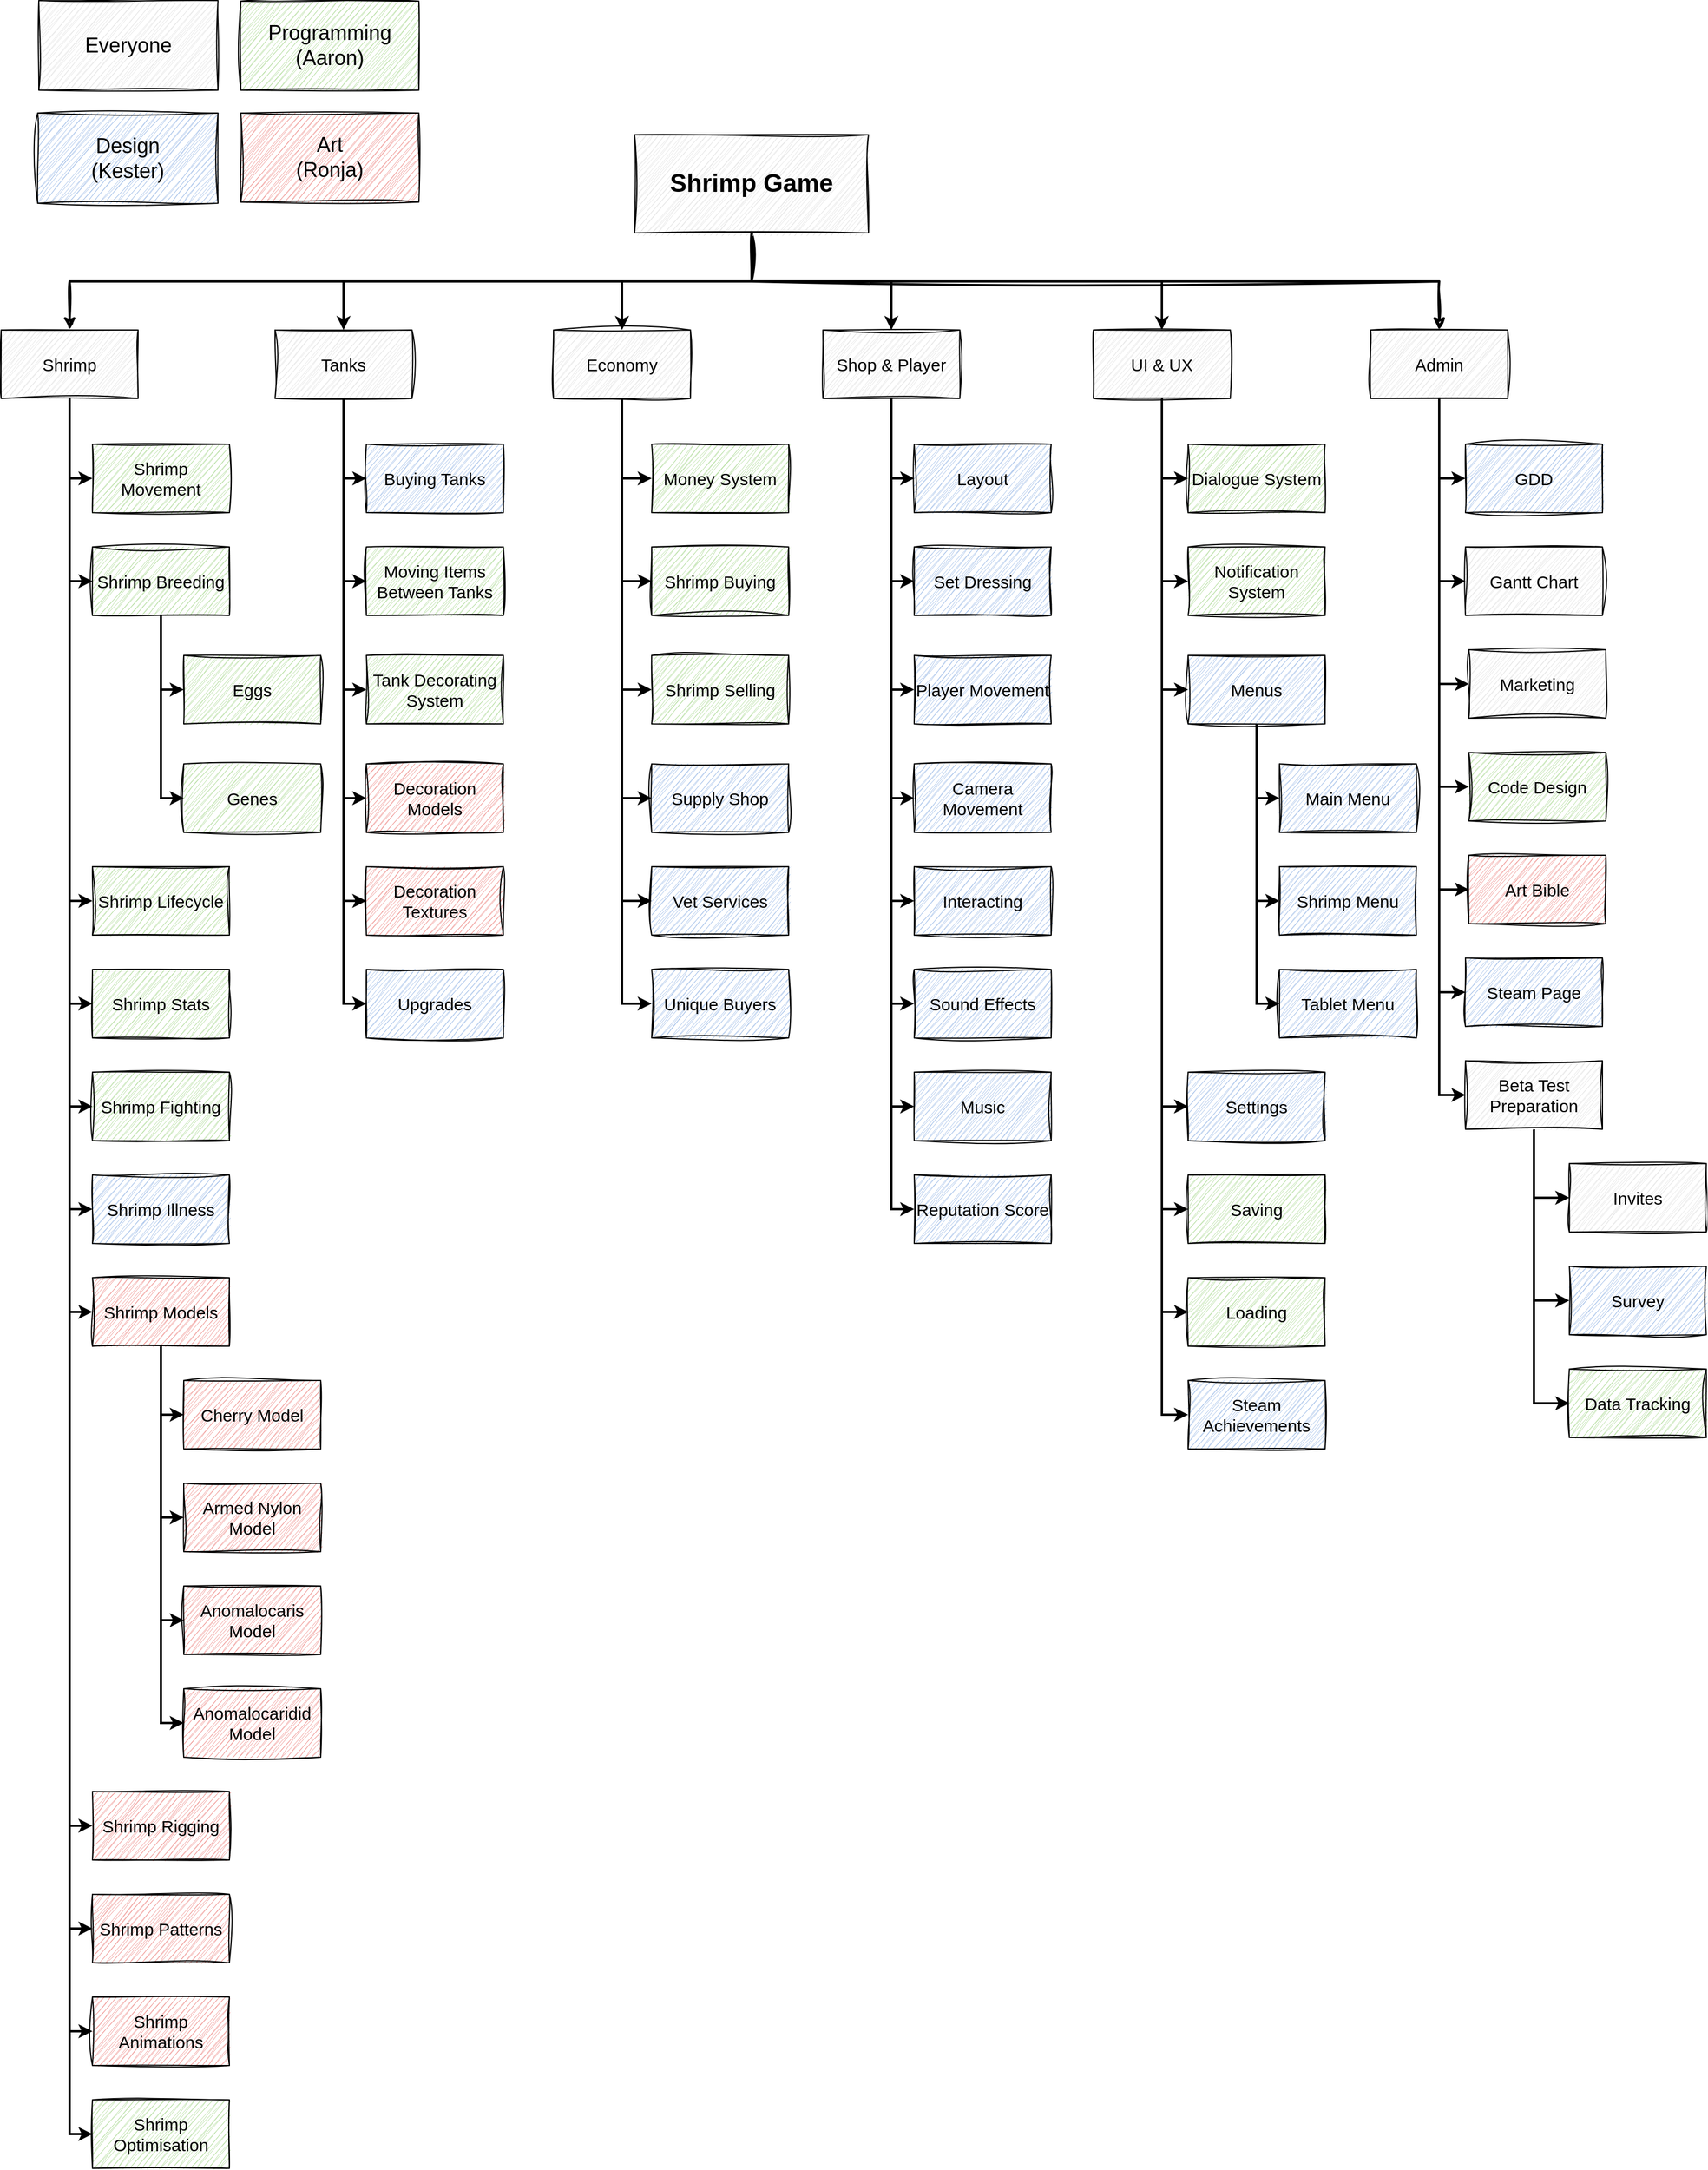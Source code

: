 <mxfile version="26.0.8">
  <diagram name="Page-1" id="6tnyRN6f4Va_y3SqDsLB">
    <mxGraphModel dx="2390" dy="1191" grid="0" gridSize="10" guides="1" tooltips="1" connect="1" arrows="1" fold="1" page="0" pageScale="1" pageWidth="827" pageHeight="1169" background="none" math="0" shadow="0">
      <root>
        <mxCell id="0" />
        <mxCell id="1" parent="0" />
        <mxCell id="PUA4zZ7eV-MUCZfb3W8y-8" style="edgeStyle=orthogonalEdgeStyle;rounded=0;orthogonalLoop=1;jettySize=auto;html=1;exitX=0.5;exitY=1;exitDx=0;exitDy=0;entryX=0.5;entryY=0;entryDx=0;entryDy=0;fontStyle=0;fontSize=15;strokeWidth=2;sketch=1;curveFitting=1;jiggle=2;" parent="1" source="PUA4zZ7eV-MUCZfb3W8y-1" target="PUA4zZ7eV-MUCZfb3W8y-2" edge="1">
          <mxGeometry relative="1" as="geometry" />
        </mxCell>
        <mxCell id="PUA4zZ7eV-MUCZfb3W8y-9" style="edgeStyle=orthogonalEdgeStyle;rounded=0;orthogonalLoop=1;jettySize=auto;html=1;exitX=0.5;exitY=1;exitDx=0;exitDy=0;entryX=0.5;entryY=0;entryDx=0;entryDy=0;fontStyle=0;fontSize=15;strokeWidth=2;" parent="1" source="PUA4zZ7eV-MUCZfb3W8y-1" target="PUA4zZ7eV-MUCZfb3W8y-4" edge="1">
          <mxGeometry relative="1" as="geometry" />
        </mxCell>
        <mxCell id="PUA4zZ7eV-MUCZfb3W8y-10" style="edgeStyle=orthogonalEdgeStyle;rounded=0;orthogonalLoop=1;jettySize=auto;html=1;exitX=0.5;exitY=1;exitDx=0;exitDy=0;fontStyle=0;fontSize=15;strokeWidth=2;" parent="1" source="PUA4zZ7eV-MUCZfb3W8y-1" target="PUA4zZ7eV-MUCZfb3W8y-5" edge="1">
          <mxGeometry relative="1" as="geometry" />
        </mxCell>
        <mxCell id="PUA4zZ7eV-MUCZfb3W8y-11" style="edgeStyle=orthogonalEdgeStyle;rounded=0;orthogonalLoop=1;jettySize=auto;html=1;exitX=0.5;exitY=1;exitDx=0;exitDy=0;entryX=0.5;entryY=0;entryDx=0;entryDy=0;fontStyle=0;fontSize=15;strokeWidth=2;" parent="1" source="PUA4zZ7eV-MUCZfb3W8y-1" target="PUA4zZ7eV-MUCZfb3W8y-6" edge="1">
          <mxGeometry relative="1" as="geometry" />
        </mxCell>
        <mxCell id="PUA4zZ7eV-MUCZfb3W8y-12" style="edgeStyle=orthogonalEdgeStyle;rounded=0;orthogonalLoop=1;jettySize=auto;html=1;exitX=0.5;exitY=1;exitDx=0;exitDy=0;entryX=0.5;entryY=0;entryDx=0;entryDy=0;fontStyle=0;fontSize=15;strokeWidth=2;" parent="1" source="PUA4zZ7eV-MUCZfb3W8y-1" target="PUA4zZ7eV-MUCZfb3W8y-7" edge="1">
          <mxGeometry relative="1" as="geometry" />
        </mxCell>
        <mxCell id="PUA4zZ7eV-MUCZfb3W8y-46" style="edgeStyle=orthogonalEdgeStyle;rounded=0;orthogonalLoop=1;jettySize=auto;html=1;exitX=0.5;exitY=1;exitDx=0;exitDy=0;entryX=0.5;entryY=0;entryDx=0;entryDy=0;fontStyle=0;fontSize=15;strokeWidth=2;sketch=1;curveFitting=1;jiggle=2;" parent="1" source="PUA4zZ7eV-MUCZfb3W8y-1" target="PUA4zZ7eV-MUCZfb3W8y-42" edge="1">
          <mxGeometry relative="1" as="geometry" />
        </mxCell>
        <mxCell id="PUA4zZ7eV-MUCZfb3W8y-1" value="Shrimp Game" style="rounded=0;whiteSpace=wrap;html=1;sketch=1;curveFitting=1;jiggle=2;fillColor=#E6E6E6;fontStyle=1;fontSize=22;" parent="1" vertex="1">
          <mxGeometry x="385" y="369" width="205" height="86" as="geometry" />
        </mxCell>
        <mxCell id="PUA4zZ7eV-MUCZfb3W8y-22" style="edgeStyle=orthogonalEdgeStyle;rounded=0;orthogonalLoop=1;jettySize=auto;html=1;exitX=0.5;exitY=1;exitDx=0;exitDy=0;entryX=0;entryY=0.5;entryDx=0;entryDy=0;fontStyle=0;fontSize=15;strokeWidth=2;" parent="1" source="PUA4zZ7eV-MUCZfb3W8y-2" target="PUA4zZ7eV-MUCZfb3W8y-21" edge="1">
          <mxGeometry relative="1" as="geometry" />
        </mxCell>
        <mxCell id="PUA4zZ7eV-MUCZfb3W8y-88" style="edgeStyle=orthogonalEdgeStyle;rounded=0;orthogonalLoop=1;jettySize=auto;html=1;exitX=0.5;exitY=1;exitDx=0;exitDy=0;entryX=0;entryY=0.5;entryDx=0;entryDy=0;fontStyle=0;fontSize=15;strokeWidth=2;" parent="1" source="PUA4zZ7eV-MUCZfb3W8y-2" target="PUA4zZ7eV-MUCZfb3W8y-24" edge="1">
          <mxGeometry relative="1" as="geometry" />
        </mxCell>
        <mxCell id="PUA4zZ7eV-MUCZfb3W8y-89" style="edgeStyle=orthogonalEdgeStyle;rounded=0;orthogonalLoop=1;jettySize=auto;html=1;exitX=0.5;exitY=1;exitDx=0;exitDy=0;entryX=0;entryY=0.5;entryDx=0;entryDy=0;fontStyle=0;fontSize=15;strokeWidth=2;" parent="1" source="PUA4zZ7eV-MUCZfb3W8y-2" target="PUA4zZ7eV-MUCZfb3W8y-25" edge="1">
          <mxGeometry relative="1" as="geometry" />
        </mxCell>
        <mxCell id="PUA4zZ7eV-MUCZfb3W8y-92" style="edgeStyle=orthogonalEdgeStyle;rounded=0;orthogonalLoop=1;jettySize=auto;html=1;exitX=0.5;exitY=1;exitDx=0;exitDy=0;entryX=0;entryY=0.5;entryDx=0;entryDy=0;fontStyle=0;fontSize=15;strokeWidth=2;" parent="1" source="PUA4zZ7eV-MUCZfb3W8y-2" target="PUA4zZ7eV-MUCZfb3W8y-26" edge="1">
          <mxGeometry relative="1" as="geometry" />
        </mxCell>
        <mxCell id="PUA4zZ7eV-MUCZfb3W8y-93" style="edgeStyle=orthogonalEdgeStyle;rounded=0;orthogonalLoop=1;jettySize=auto;html=1;exitX=0.5;exitY=1;exitDx=0;exitDy=0;entryX=0;entryY=0.5;entryDx=0;entryDy=0;fontStyle=0;fontSize=15;strokeWidth=2;" parent="1" source="PUA4zZ7eV-MUCZfb3W8y-2" target="PUA4zZ7eV-MUCZfb3W8y-27" edge="1">
          <mxGeometry relative="1" as="geometry" />
        </mxCell>
        <mxCell id="PUA4zZ7eV-MUCZfb3W8y-94" style="edgeStyle=orthogonalEdgeStyle;rounded=0;orthogonalLoop=1;jettySize=auto;html=1;exitX=0.5;exitY=1;exitDx=0;exitDy=0;entryX=0;entryY=0.5;entryDx=0;entryDy=0;fontStyle=0;fontSize=15;strokeWidth=2;" parent="1" source="PUA4zZ7eV-MUCZfb3W8y-2" target="PUA4zZ7eV-MUCZfb3W8y-28" edge="1">
          <mxGeometry relative="1" as="geometry" />
        </mxCell>
        <mxCell id="PUA4zZ7eV-MUCZfb3W8y-95" style="edgeStyle=orthogonalEdgeStyle;rounded=0;orthogonalLoop=1;jettySize=auto;html=1;exitX=0.5;exitY=1;exitDx=0;exitDy=0;entryX=0;entryY=0.5;entryDx=0;entryDy=0;fontStyle=0;fontSize=15;strokeWidth=2;" parent="1" source="PUA4zZ7eV-MUCZfb3W8y-2" target="PUA4zZ7eV-MUCZfb3W8y-33" edge="1">
          <mxGeometry relative="1" as="geometry" />
        </mxCell>
        <mxCell id="PUA4zZ7eV-MUCZfb3W8y-96" style="edgeStyle=orthogonalEdgeStyle;rounded=0;orthogonalLoop=1;jettySize=auto;html=1;exitX=0.5;exitY=1;exitDx=0;exitDy=0;entryX=0;entryY=0.5;entryDx=0;entryDy=0;fontStyle=0;fontSize=15;strokeWidth=2;" parent="1" source="PUA4zZ7eV-MUCZfb3W8y-2" target="PUA4zZ7eV-MUCZfb3W8y-35" edge="1">
          <mxGeometry relative="1" as="geometry" />
        </mxCell>
        <mxCell id="PUA4zZ7eV-MUCZfb3W8y-97" style="edgeStyle=orthogonalEdgeStyle;rounded=0;orthogonalLoop=1;jettySize=auto;html=1;exitX=0.5;exitY=1;exitDx=0;exitDy=0;entryX=0;entryY=0.5;entryDx=0;entryDy=0;fontStyle=0;fontSize=15;strokeWidth=2;" parent="1" source="PUA4zZ7eV-MUCZfb3W8y-2" target="PUA4zZ7eV-MUCZfb3W8y-36" edge="1">
          <mxGeometry relative="1" as="geometry" />
        </mxCell>
        <mxCell id="PUA4zZ7eV-MUCZfb3W8y-98" style="edgeStyle=orthogonalEdgeStyle;rounded=0;orthogonalLoop=1;jettySize=auto;html=1;exitX=0.5;exitY=1;exitDx=0;exitDy=0;entryX=0;entryY=0.5;entryDx=0;entryDy=0;fontStyle=0;fontSize=15;strokeWidth=2;" parent="1" source="PUA4zZ7eV-MUCZfb3W8y-2" target="PUA4zZ7eV-MUCZfb3W8y-78" edge="1">
          <mxGeometry relative="1" as="geometry" />
        </mxCell>
        <mxCell id="PUA4zZ7eV-MUCZfb3W8y-101" style="edgeStyle=orthogonalEdgeStyle;rounded=0;orthogonalLoop=1;jettySize=auto;html=1;exitX=0.5;exitY=1;exitDx=0;exitDy=0;entryX=0;entryY=0.5;entryDx=0;entryDy=0;fontStyle=0;fontSize=15;strokeWidth=2;" parent="1" source="PUA4zZ7eV-MUCZfb3W8y-2" target="PUA4zZ7eV-MUCZfb3W8y-100" edge="1">
          <mxGeometry relative="1" as="geometry" />
        </mxCell>
        <mxCell id="PUA4zZ7eV-MUCZfb3W8y-2" value="Shrimp" style="rounded=0;whiteSpace=wrap;html=1;sketch=1;curveFitting=1;jiggle=2;fillColor=#E6E6E6;fontStyle=0;fontSize=15;" parent="1" vertex="1">
          <mxGeometry x="-170" y="540" width="120" height="60" as="geometry" />
        </mxCell>
        <mxCell id="PUA4zZ7eV-MUCZfb3W8y-20" style="edgeStyle=orthogonalEdgeStyle;rounded=0;orthogonalLoop=1;jettySize=auto;html=1;exitX=0.5;exitY=1;exitDx=0;exitDy=0;entryX=0;entryY=0.5;entryDx=0;entryDy=0;fontStyle=0;fontSize=15;strokeWidth=2;" parent="1" source="PUA4zZ7eV-MUCZfb3W8y-4" target="PUA4zZ7eV-MUCZfb3W8y-19" edge="1">
          <mxGeometry relative="1" as="geometry" />
        </mxCell>
        <mxCell id="PUA4zZ7eV-MUCZfb3W8y-102" style="edgeStyle=orthogonalEdgeStyle;rounded=0;orthogonalLoop=1;jettySize=auto;html=1;exitX=0.5;exitY=1;exitDx=0;exitDy=0;entryX=0;entryY=0.5;entryDx=0;entryDy=0;fontStyle=0;fontSize=15;strokeWidth=2;" parent="1" source="PUA4zZ7eV-MUCZfb3W8y-4" target="PUA4zZ7eV-MUCZfb3W8y-32" edge="1">
          <mxGeometry relative="1" as="geometry" />
        </mxCell>
        <mxCell id="PUA4zZ7eV-MUCZfb3W8y-103" style="edgeStyle=orthogonalEdgeStyle;rounded=0;orthogonalLoop=1;jettySize=auto;html=1;exitX=0.5;exitY=1;exitDx=0;exitDy=0;entryX=0;entryY=0.5;entryDx=0;entryDy=0;fontStyle=0;fontSize=15;strokeWidth=2;" parent="1" source="PUA4zZ7eV-MUCZfb3W8y-4" target="PUA4zZ7eV-MUCZfb3W8y-47" edge="1">
          <mxGeometry relative="1" as="geometry" />
        </mxCell>
        <mxCell id="PUA4zZ7eV-MUCZfb3W8y-104" style="edgeStyle=orthogonalEdgeStyle;rounded=0;orthogonalLoop=1;jettySize=auto;html=1;exitX=0.5;exitY=1;exitDx=0;exitDy=0;entryX=0;entryY=0.5;entryDx=0;entryDy=0;fontStyle=0;fontSize=15;strokeWidth=2;" parent="1" source="PUA4zZ7eV-MUCZfb3W8y-4" target="PUA4zZ7eV-MUCZfb3W8y-48" edge="1">
          <mxGeometry relative="1" as="geometry" />
        </mxCell>
        <mxCell id="PUA4zZ7eV-MUCZfb3W8y-105" style="edgeStyle=orthogonalEdgeStyle;rounded=0;orthogonalLoop=1;jettySize=auto;html=1;exitX=0.5;exitY=1;exitDx=0;exitDy=0;entryX=0;entryY=0.5;entryDx=0;entryDy=0;fontStyle=0;fontSize=15;strokeWidth=2;" parent="1" source="PUA4zZ7eV-MUCZfb3W8y-4" target="PUA4zZ7eV-MUCZfb3W8y-49" edge="1">
          <mxGeometry relative="1" as="geometry" />
        </mxCell>
        <mxCell id="PUA4zZ7eV-MUCZfb3W8y-106" style="edgeStyle=orthogonalEdgeStyle;rounded=0;orthogonalLoop=1;jettySize=auto;html=1;exitX=0.5;exitY=1;exitDx=0;exitDy=0;entryX=0;entryY=0.5;entryDx=0;entryDy=0;shadow=0;flowAnimation=0;fontStyle=0;fontSize=15;strokeWidth=2;" parent="1" source="PUA4zZ7eV-MUCZfb3W8y-4" target="PUA4zZ7eV-MUCZfb3W8y-30" edge="1">
          <mxGeometry relative="1" as="geometry" />
        </mxCell>
        <mxCell id="PUA4zZ7eV-MUCZfb3W8y-4" value="Tanks" style="rounded=0;whiteSpace=wrap;html=1;sketch=1;curveFitting=1;jiggle=2;fillColor=#E6E6E6;fontStyle=0;fontSize=15;" parent="1" vertex="1">
          <mxGeometry x="70" y="540" width="120" height="60" as="geometry" />
        </mxCell>
        <mxCell id="PUA4zZ7eV-MUCZfb3W8y-18" style="edgeStyle=orthogonalEdgeStyle;rounded=0;orthogonalLoop=1;jettySize=auto;html=1;exitX=0.5;exitY=1;exitDx=0;exitDy=0;entryX=0;entryY=0.5;entryDx=0;entryDy=0;fontStyle=0;fontSize=15;strokeWidth=2;" parent="1" source="PUA4zZ7eV-MUCZfb3W8y-5" target="PUA4zZ7eV-MUCZfb3W8y-17" edge="1">
          <mxGeometry relative="1" as="geometry" />
        </mxCell>
        <mxCell id="PUA4zZ7eV-MUCZfb3W8y-107" style="edgeStyle=orthogonalEdgeStyle;rounded=0;orthogonalLoop=1;jettySize=auto;html=1;exitX=0.5;exitY=1;exitDx=0;exitDy=0;entryX=0;entryY=0.5;entryDx=0;entryDy=0;fontStyle=0;fontSize=15;strokeWidth=2;" parent="1" source="PUA4zZ7eV-MUCZfb3W8y-5" target="PUA4zZ7eV-MUCZfb3W8y-56" edge="1">
          <mxGeometry relative="1" as="geometry" />
        </mxCell>
        <mxCell id="PUA4zZ7eV-MUCZfb3W8y-108" style="edgeStyle=orthogonalEdgeStyle;rounded=0;orthogonalLoop=1;jettySize=auto;html=1;exitX=0.5;exitY=1;exitDx=0;exitDy=0;entryX=0;entryY=0.5;entryDx=0;entryDy=0;fontStyle=0;fontSize=15;strokeWidth=2;" parent="1" source="PUA4zZ7eV-MUCZfb3W8y-5" target="PUA4zZ7eV-MUCZfb3W8y-57" edge="1">
          <mxGeometry relative="1" as="geometry" />
        </mxCell>
        <mxCell id="PUA4zZ7eV-MUCZfb3W8y-109" style="edgeStyle=orthogonalEdgeStyle;rounded=0;orthogonalLoop=1;jettySize=auto;html=1;exitX=0.5;exitY=1;exitDx=0;exitDy=0;entryX=0;entryY=0.5;entryDx=0;entryDy=0;fontStyle=0;fontSize=15;strokeWidth=2;" parent="1" source="PUA4zZ7eV-MUCZfb3W8y-5" target="PUA4zZ7eV-MUCZfb3W8y-58" edge="1">
          <mxGeometry relative="1" as="geometry" />
        </mxCell>
        <mxCell id="PUA4zZ7eV-MUCZfb3W8y-110" style="edgeStyle=orthogonalEdgeStyle;rounded=0;orthogonalLoop=1;jettySize=auto;html=1;exitX=0.5;exitY=1;exitDx=0;exitDy=0;entryX=0;entryY=0.5;entryDx=0;entryDy=0;fontStyle=0;fontSize=15;strokeWidth=2;" parent="1" source="PUA4zZ7eV-MUCZfb3W8y-5" target="PUA4zZ7eV-MUCZfb3W8y-79" edge="1">
          <mxGeometry relative="1" as="geometry" />
        </mxCell>
        <mxCell id="PUA4zZ7eV-MUCZfb3W8y-111" style="edgeStyle=orthogonalEdgeStyle;rounded=0;orthogonalLoop=1;jettySize=auto;html=1;exitX=0.5;exitY=1;exitDx=0;exitDy=0;entryX=0;entryY=0.5;entryDx=0;entryDy=0;fontStyle=0;fontSize=15;strokeWidth=2;" parent="1" source="PUA4zZ7eV-MUCZfb3W8y-5" target="PUA4zZ7eV-MUCZfb3W8y-77" edge="1">
          <mxGeometry relative="1" as="geometry" />
        </mxCell>
        <mxCell id="PUA4zZ7eV-MUCZfb3W8y-5" value="Economy" style="rounded=0;whiteSpace=wrap;html=1;sketch=1;curveFitting=1;jiggle=2;fillColor=#E6E6E6;fontStyle=0;fontSize=15;" parent="1" vertex="1">
          <mxGeometry x="314" y="540" width="120" height="60" as="geometry" />
        </mxCell>
        <mxCell id="PUA4zZ7eV-MUCZfb3W8y-16" style="edgeStyle=orthogonalEdgeStyle;rounded=0;orthogonalLoop=1;jettySize=auto;html=1;exitX=0.5;exitY=1;exitDx=0;exitDy=0;entryX=0;entryY=0.5;entryDx=0;entryDy=0;fontStyle=0;fontSize=15;strokeWidth=2;" parent="1" source="PUA4zZ7eV-MUCZfb3W8y-6" target="PUA4zZ7eV-MUCZfb3W8y-15" edge="1">
          <mxGeometry relative="1" as="geometry" />
        </mxCell>
        <mxCell id="PUA4zZ7eV-MUCZfb3W8y-112" style="edgeStyle=orthogonalEdgeStyle;rounded=0;orthogonalLoop=1;jettySize=auto;html=1;exitX=0.5;exitY=1;exitDx=0;exitDy=0;entryX=0;entryY=0.5;entryDx=0;entryDy=0;fontStyle=0;fontSize=15;strokeWidth=2;" parent="1" source="PUA4zZ7eV-MUCZfb3W8y-6" target="PUA4zZ7eV-MUCZfb3W8y-37" edge="1">
          <mxGeometry relative="1" as="geometry" />
        </mxCell>
        <mxCell id="PUA4zZ7eV-MUCZfb3W8y-113" style="edgeStyle=orthogonalEdgeStyle;rounded=0;orthogonalLoop=1;jettySize=auto;html=1;exitX=0.5;exitY=1;exitDx=0;exitDy=0;entryX=0;entryY=0.5;entryDx=0;entryDy=0;fontStyle=0;fontSize=15;strokeWidth=2;" parent="1" source="PUA4zZ7eV-MUCZfb3W8y-6" target="PUA4zZ7eV-MUCZfb3W8y-38" edge="1">
          <mxGeometry relative="1" as="geometry" />
        </mxCell>
        <mxCell id="PUA4zZ7eV-MUCZfb3W8y-114" style="edgeStyle=orthogonalEdgeStyle;rounded=0;orthogonalLoop=1;jettySize=auto;html=1;exitX=0.5;exitY=1;exitDx=0;exitDy=0;entryX=0;entryY=0.5;entryDx=0;entryDy=0;fontStyle=0;fontSize=15;strokeWidth=2;" parent="1" source="PUA4zZ7eV-MUCZfb3W8y-6" target="PUA4zZ7eV-MUCZfb3W8y-39" edge="1">
          <mxGeometry relative="1" as="geometry" />
        </mxCell>
        <mxCell id="PUA4zZ7eV-MUCZfb3W8y-115" style="edgeStyle=orthogonalEdgeStyle;rounded=0;orthogonalLoop=1;jettySize=auto;html=1;exitX=0.5;exitY=1;exitDx=0;exitDy=0;entryX=0;entryY=0.5;entryDx=0;entryDy=0;fontStyle=0;fontSize=15;strokeWidth=2;" parent="1" source="PUA4zZ7eV-MUCZfb3W8y-6" target="PUA4zZ7eV-MUCZfb3W8y-40" edge="1">
          <mxGeometry relative="1" as="geometry" />
        </mxCell>
        <mxCell id="PUA4zZ7eV-MUCZfb3W8y-116" style="edgeStyle=orthogonalEdgeStyle;rounded=0;orthogonalLoop=1;jettySize=auto;html=1;exitX=0.5;exitY=1;exitDx=0;exitDy=0;entryX=0;entryY=0.5;entryDx=0;entryDy=0;fontStyle=0;fontSize=15;strokeWidth=2;" parent="1" source="PUA4zZ7eV-MUCZfb3W8y-6" target="PUA4zZ7eV-MUCZfb3W8y-72" edge="1">
          <mxGeometry relative="1" as="geometry" />
        </mxCell>
        <mxCell id="PUA4zZ7eV-MUCZfb3W8y-117" style="edgeStyle=orthogonalEdgeStyle;rounded=0;orthogonalLoop=1;jettySize=auto;html=1;exitX=0.5;exitY=1;exitDx=0;exitDy=0;entryX=0;entryY=0.5;entryDx=0;entryDy=0;fontStyle=0;fontSize=15;strokeWidth=2;" parent="1" source="PUA4zZ7eV-MUCZfb3W8y-6" target="PUA4zZ7eV-MUCZfb3W8y-55" edge="1">
          <mxGeometry relative="1" as="geometry" />
        </mxCell>
        <mxCell id="PUA4zZ7eV-MUCZfb3W8y-118" style="edgeStyle=orthogonalEdgeStyle;rounded=0;orthogonalLoop=1;jettySize=auto;html=1;exitX=0.5;exitY=1;exitDx=0;exitDy=0;entryX=0;entryY=0.5;entryDx=0;entryDy=0;fontStyle=0;fontSize=15;strokeWidth=2;" parent="1" source="PUA4zZ7eV-MUCZfb3W8y-6" target="PUA4zZ7eV-MUCZfb3W8y-54" edge="1">
          <mxGeometry relative="1" as="geometry" />
        </mxCell>
        <mxCell id="PUA4zZ7eV-MUCZfb3W8y-6" value="Shop &amp;amp; Player" style="rounded=0;whiteSpace=wrap;html=1;sketch=1;curveFitting=1;jiggle=2;fillColor=#E6E6E6;fontStyle=0;fontSize=15;" parent="1" vertex="1">
          <mxGeometry x="550" y="540" width="120" height="60" as="geometry" />
        </mxCell>
        <mxCell id="PUA4zZ7eV-MUCZfb3W8y-14" style="edgeStyle=orthogonalEdgeStyle;rounded=0;orthogonalLoop=1;jettySize=auto;html=1;exitX=0.5;exitY=1;exitDx=0;exitDy=0;entryX=0;entryY=0.5;entryDx=0;entryDy=0;fontStyle=0;fontSize=15;strokeWidth=2;" parent="1" source="PUA4zZ7eV-MUCZfb3W8y-7" target="PUA4zZ7eV-MUCZfb3W8y-13" edge="1">
          <mxGeometry relative="1" as="geometry" />
        </mxCell>
        <mxCell id="PUA4zZ7eV-MUCZfb3W8y-119" style="edgeStyle=orthogonalEdgeStyle;rounded=0;orthogonalLoop=1;jettySize=auto;html=1;exitX=0.5;exitY=1;exitDx=0;exitDy=0;entryX=0;entryY=0.5;entryDx=0;entryDy=0;fontStyle=0;fontSize=15;strokeWidth=2;" parent="1" source="PUA4zZ7eV-MUCZfb3W8y-7" target="PUA4zZ7eV-MUCZfb3W8y-83" edge="1">
          <mxGeometry relative="1" as="geometry" />
        </mxCell>
        <mxCell id="PUA4zZ7eV-MUCZfb3W8y-120" style="edgeStyle=orthogonalEdgeStyle;rounded=0;orthogonalLoop=1;jettySize=auto;html=1;exitX=0.5;exitY=1;exitDx=0;exitDy=0;entryX=0;entryY=0.5;entryDx=0;entryDy=0;fontStyle=0;fontSize=15;strokeWidth=2;" parent="1" source="PUA4zZ7eV-MUCZfb3W8y-7" target="PUA4zZ7eV-MUCZfb3W8y-65" edge="1">
          <mxGeometry relative="1" as="geometry" />
        </mxCell>
        <mxCell id="PUA4zZ7eV-MUCZfb3W8y-121" style="edgeStyle=orthogonalEdgeStyle;rounded=0;orthogonalLoop=1;jettySize=auto;html=1;exitX=0.5;exitY=1;exitDx=0;exitDy=0;entryX=0;entryY=0.5;entryDx=0;entryDy=0;fontStyle=0;fontSize=15;strokeWidth=2;" parent="1" source="PUA4zZ7eV-MUCZfb3W8y-7" target="PUA4zZ7eV-MUCZfb3W8y-66" edge="1">
          <mxGeometry relative="1" as="geometry" />
        </mxCell>
        <mxCell id="PUA4zZ7eV-MUCZfb3W8y-122" style="edgeStyle=orthogonalEdgeStyle;rounded=0;orthogonalLoop=1;jettySize=auto;html=1;exitX=0.5;exitY=1;exitDx=0;exitDy=0;entryX=0;entryY=0.5;entryDx=0;entryDy=0;fontStyle=0;fontSize=15;strokeWidth=2;" parent="1" source="PUA4zZ7eV-MUCZfb3W8y-7" target="PUA4zZ7eV-MUCZfb3W8y-69" edge="1">
          <mxGeometry relative="1" as="geometry" />
        </mxCell>
        <mxCell id="PUA4zZ7eV-MUCZfb3W8y-123" style="edgeStyle=orthogonalEdgeStyle;rounded=0;orthogonalLoop=1;jettySize=auto;html=1;exitX=0.5;exitY=1;exitDx=0;exitDy=0;entryX=0;entryY=0.5;entryDx=0;entryDy=0;fontStyle=0;fontSize=15;strokeWidth=2;" parent="1" source="PUA4zZ7eV-MUCZfb3W8y-7" target="PUA4zZ7eV-MUCZfb3W8y-70" edge="1">
          <mxGeometry relative="1" as="geometry" />
        </mxCell>
        <mxCell id="PUA4zZ7eV-MUCZfb3W8y-124" style="edgeStyle=orthogonalEdgeStyle;rounded=0;orthogonalLoop=1;jettySize=auto;html=1;exitX=0.5;exitY=1;exitDx=0;exitDy=0;entryX=0;entryY=0.5;entryDx=0;entryDy=0;fontStyle=0;fontSize=15;strokeWidth=2;" parent="1" source="PUA4zZ7eV-MUCZfb3W8y-7" target="PUA4zZ7eV-MUCZfb3W8y-67" edge="1">
          <mxGeometry relative="1" as="geometry" />
        </mxCell>
        <mxCell id="PUA4zZ7eV-MUCZfb3W8y-7" value="UI &amp;amp; UX" style="rounded=0;whiteSpace=wrap;html=1;sketch=1;curveFitting=1;jiggle=2;fillColor=#E6E6E6;fontStyle=0;fontSize=15;" parent="1" vertex="1">
          <mxGeometry x="787" y="540" width="120" height="60" as="geometry" />
        </mxCell>
        <mxCell id="PUA4zZ7eV-MUCZfb3W8y-13" value="Dialogue System" style="rounded=0;whiteSpace=wrap;html=1;sketch=1;curveFitting=1;jiggle=2;fillColor=#B9E0A5;fontStyle=0;fontSize=15;" parent="1" vertex="1">
          <mxGeometry x="870" y="640" width="120" height="60" as="geometry" />
        </mxCell>
        <mxCell id="PUA4zZ7eV-MUCZfb3W8y-15" value="Layout" style="rounded=0;whiteSpace=wrap;html=1;sketch=1;curveFitting=1;jiggle=2;fillColor=#A9C4EB;fontStyle=0;fontSize=15;" parent="1" vertex="1">
          <mxGeometry x="630" y="640" width="120" height="60" as="geometry" />
        </mxCell>
        <mxCell id="PUA4zZ7eV-MUCZfb3W8y-17" value="Money System" style="rounded=0;whiteSpace=wrap;html=1;sketch=1;curveFitting=1;jiggle=2;fillColor=#B9E0A5;fontStyle=0;fontSize=15;" parent="1" vertex="1">
          <mxGeometry x="400" y="640" width="120" height="60" as="geometry" />
        </mxCell>
        <mxCell id="PUA4zZ7eV-MUCZfb3W8y-19" value="Buying Tanks" style="rounded=0;whiteSpace=wrap;html=1;sketch=1;curveFitting=1;jiggle=2;fillColor=#A9C4EB;fontStyle=0;fontSize=15;" parent="1" vertex="1">
          <mxGeometry x="150" y="640" width="120" height="60" as="geometry" />
        </mxCell>
        <mxCell id="PUA4zZ7eV-MUCZfb3W8y-21" value="Shrimp Movement" style="rounded=0;whiteSpace=wrap;html=1;sketch=1;curveFitting=1;jiggle=2;fillColor=#B9E0A5;fontStyle=0;fontSize=15;" parent="1" vertex="1">
          <mxGeometry x="-90" y="640" width="120" height="60" as="geometry" />
        </mxCell>
        <mxCell id="PUA4zZ7eV-MUCZfb3W8y-90" style="edgeStyle=orthogonalEdgeStyle;rounded=0;orthogonalLoop=1;jettySize=auto;html=1;exitX=0.5;exitY=1;exitDx=0;exitDy=0;entryX=0;entryY=0.5;entryDx=0;entryDy=0;fontStyle=0;fontSize=15;strokeWidth=2;" parent="1" source="PUA4zZ7eV-MUCZfb3W8y-24" target="PUA4zZ7eV-MUCZfb3W8y-61" edge="1">
          <mxGeometry relative="1" as="geometry" />
        </mxCell>
        <mxCell id="PUA4zZ7eV-MUCZfb3W8y-91" style="edgeStyle=orthogonalEdgeStyle;rounded=0;orthogonalLoop=1;jettySize=auto;html=1;exitX=0.5;exitY=1;exitDx=0;exitDy=0;entryX=0;entryY=0.5;entryDx=0;entryDy=0;fontStyle=0;fontSize=15;strokeWidth=2;" parent="1" source="PUA4zZ7eV-MUCZfb3W8y-24" target="PUA4zZ7eV-MUCZfb3W8y-62" edge="1">
          <mxGeometry relative="1" as="geometry" />
        </mxCell>
        <mxCell id="PUA4zZ7eV-MUCZfb3W8y-24" value="Shrimp Breeding" style="rounded=0;whiteSpace=wrap;html=1;sketch=1;curveFitting=1;jiggle=2;fillColor=#B9E0A5;fontStyle=0;fontSize=15;" parent="1" vertex="1">
          <mxGeometry x="-90" y="730" width="120" height="60" as="geometry" />
        </mxCell>
        <mxCell id="PUA4zZ7eV-MUCZfb3W8y-25" value="Shrimp Lifecycle" style="rounded=0;whiteSpace=wrap;html=1;sketch=1;curveFitting=1;jiggle=2;fillColor=#B9E0A5;fontStyle=0;fontSize=15;" parent="1" vertex="1">
          <mxGeometry x="-90" y="1010" width="120" height="60" as="geometry" />
        </mxCell>
        <mxCell id="PUA4zZ7eV-MUCZfb3W8y-26" value="Shrimp Stats" style="rounded=0;whiteSpace=wrap;html=1;sketch=1;curveFitting=1;jiggle=2;fillColor=#B9E0A5;fontStyle=0;fontSize=15;" parent="1" vertex="1">
          <mxGeometry x="-90" y="1100" width="120" height="60" as="geometry" />
        </mxCell>
        <mxCell id="PUA4zZ7eV-MUCZfb3W8y-27" value="Shrimp Fighting" style="rounded=0;whiteSpace=wrap;html=1;sketch=1;curveFitting=1;jiggle=2;fillColor=#B9E0A5;fontStyle=0;fontSize=15;" parent="1" vertex="1">
          <mxGeometry x="-90" y="1190" width="120" height="60" as="geometry" />
        </mxCell>
        <mxCell id="PUA4zZ7eV-MUCZfb3W8y-28" value="Shrimp Illness" style="rounded=0;whiteSpace=wrap;html=1;fillColor=#A9C4EB;strokeColor=#050505;gradientDirection=south;sketch=1;curveFitting=1;jiggle=2;fontStyle=0;fontSize=15;" parent="1" vertex="1">
          <mxGeometry x="-90" y="1280" width="120" height="60" as="geometry" />
        </mxCell>
        <mxCell id="PUA4zZ7eV-MUCZfb3W8y-30" value="Upgrades" style="rounded=0;whiteSpace=wrap;html=1;sketch=1;curveFitting=1;jiggle=2;fillColor=#A9C4EB;fontStyle=0;fontSize=15;" parent="1" vertex="1">
          <mxGeometry x="150" y="1100" width="120" height="60" as="geometry" />
        </mxCell>
        <mxCell id="PUA4zZ7eV-MUCZfb3W8y-32" value="Moving Items Between Tanks" style="rounded=0;whiteSpace=wrap;html=1;sketch=1;curveFitting=1;jiggle=2;fillColor=#B9E0A5;fontStyle=0;fontSize=15;" parent="1" vertex="1">
          <mxGeometry x="150" y="730" width="120" height="60" as="geometry" />
        </mxCell>
        <mxCell id="PUA4zZ7eV-MUCZfb3W8y-84" style="edgeStyle=orthogonalEdgeStyle;rounded=0;orthogonalLoop=1;jettySize=auto;html=1;exitX=0.5;exitY=1;exitDx=0;exitDy=0;entryX=0;entryY=0.5;entryDx=0;entryDy=0;fontStyle=0;fontSize=15;strokeWidth=2;" parent="1" source="PUA4zZ7eV-MUCZfb3W8y-33" target="PUA4zZ7eV-MUCZfb3W8y-73" edge="1">
          <mxGeometry relative="1" as="geometry" />
        </mxCell>
        <mxCell id="PUA4zZ7eV-MUCZfb3W8y-85" style="edgeStyle=orthogonalEdgeStyle;rounded=0;orthogonalLoop=1;jettySize=auto;html=1;exitX=0.5;exitY=1;exitDx=0;exitDy=0;entryX=0;entryY=0.5;entryDx=0;entryDy=0;fontStyle=0;fontSize=15;strokeWidth=2;" parent="1" source="PUA4zZ7eV-MUCZfb3W8y-33" target="PUA4zZ7eV-MUCZfb3W8y-74" edge="1">
          <mxGeometry relative="1" as="geometry" />
        </mxCell>
        <mxCell id="PUA4zZ7eV-MUCZfb3W8y-86" style="edgeStyle=orthogonalEdgeStyle;rounded=0;orthogonalLoop=1;jettySize=auto;html=1;exitX=0.5;exitY=1;exitDx=0;exitDy=0;entryX=0;entryY=0.5;entryDx=0;entryDy=0;fontStyle=0;fontSize=15;strokeWidth=2;" parent="1" source="PUA4zZ7eV-MUCZfb3W8y-33" target="PUA4zZ7eV-MUCZfb3W8y-76" edge="1">
          <mxGeometry relative="1" as="geometry" />
        </mxCell>
        <mxCell id="PUA4zZ7eV-MUCZfb3W8y-87" style="edgeStyle=orthogonalEdgeStyle;rounded=0;orthogonalLoop=1;jettySize=auto;html=1;exitX=0.5;exitY=1;exitDx=0;exitDy=0;entryX=0;entryY=0.5;entryDx=0;entryDy=0;fontStyle=0;fontSize=15;strokeWidth=2;" parent="1" source="PUA4zZ7eV-MUCZfb3W8y-33" target="PUA4zZ7eV-MUCZfb3W8y-75" edge="1">
          <mxGeometry relative="1" as="geometry" />
        </mxCell>
        <mxCell id="PUA4zZ7eV-MUCZfb3W8y-33" value="Shrimp Models" style="rounded=0;whiteSpace=wrap;html=1;sketch=1;curveFitting=1;jiggle=2;fillColor=#F19C99;fontStyle=0;fontSize=15;" parent="1" vertex="1">
          <mxGeometry x="-90" y="1370" width="120" height="60" as="geometry" />
        </mxCell>
        <mxCell id="PUA4zZ7eV-MUCZfb3W8y-35" value="Shrimp Rigging" style="rounded=0;whiteSpace=wrap;html=1;sketch=1;curveFitting=1;jiggle=2;fillColor=#F19C99;fontStyle=0;fontSize=15;" parent="1" vertex="1">
          <mxGeometry x="-90" y="1820" width="120" height="60" as="geometry" />
        </mxCell>
        <mxCell id="PUA4zZ7eV-MUCZfb3W8y-36" value="Shrimp Animations" style="rounded=0;whiteSpace=wrap;html=1;sketch=1;curveFitting=1;jiggle=2;fillColor=#F19C99;fontStyle=0;fontSize=15;" parent="1" vertex="1">
          <mxGeometry x="-90" y="2000" width="120" height="60" as="geometry" />
        </mxCell>
        <mxCell id="PUA4zZ7eV-MUCZfb3W8y-37" value="Set Dressing" style="rounded=0;whiteSpace=wrap;html=1;sketch=1;curveFitting=1;jiggle=2;fillColor=#A9C4EB;fontStyle=0;fontSize=15;" parent="1" vertex="1">
          <mxGeometry x="630" y="730" width="120" height="60" as="geometry" />
        </mxCell>
        <mxCell id="PUA4zZ7eV-MUCZfb3W8y-38" value="Player Movement" style="rounded=0;whiteSpace=wrap;html=1;sketch=1;curveFitting=1;jiggle=2;fillColor=#A9C4EB;fontStyle=0;fontSize=15;" parent="1" vertex="1">
          <mxGeometry x="630" y="825" width="120" height="60" as="geometry" />
        </mxCell>
        <mxCell id="PUA4zZ7eV-MUCZfb3W8y-39" value="Camera Movement" style="rounded=0;whiteSpace=wrap;html=1;sketch=1;curveFitting=1;jiggle=2;fillColor=#A9C4EB;fontStyle=0;fontSize=15;" parent="1" vertex="1">
          <mxGeometry x="630" y="920" width="120" height="60" as="geometry" />
        </mxCell>
        <mxCell id="PUA4zZ7eV-MUCZfb3W8y-40" value="Interacting" style="rounded=0;whiteSpace=wrap;html=1;sketch=1;curveFitting=1;jiggle=2;fillColor=#A9C4EB;fontStyle=0;fontSize=15;" parent="1" vertex="1">
          <mxGeometry x="630" y="1010" width="120" height="60" as="geometry" />
        </mxCell>
        <mxCell id="PUA4zZ7eV-MUCZfb3W8y-41" style="edgeStyle=orthogonalEdgeStyle;rounded=0;orthogonalLoop=1;jettySize=auto;html=1;exitX=0.5;exitY=1;exitDx=0;exitDy=0;entryX=0;entryY=0.5;entryDx=0;entryDy=0;fontStyle=0;fontSize=15;strokeWidth=2;" parent="1" source="PUA4zZ7eV-MUCZfb3W8y-42" target="PUA4zZ7eV-MUCZfb3W8y-43" edge="1">
          <mxGeometry relative="1" as="geometry" />
        </mxCell>
        <mxCell id="PUA4zZ7eV-MUCZfb3W8y-125" style="edgeStyle=orthogonalEdgeStyle;rounded=0;orthogonalLoop=1;jettySize=auto;html=1;exitX=0.5;exitY=1;exitDx=0;exitDy=0;entryX=0;entryY=0.5;entryDx=0;entryDy=0;fontStyle=0;fontSize=15;strokeWidth=2;" parent="1" source="PUA4zZ7eV-MUCZfb3W8y-42" target="PUA4zZ7eV-MUCZfb3W8y-50" edge="1">
          <mxGeometry relative="1" as="geometry" />
        </mxCell>
        <mxCell id="PUA4zZ7eV-MUCZfb3W8y-127" style="edgeStyle=orthogonalEdgeStyle;rounded=0;orthogonalLoop=1;jettySize=auto;html=1;exitX=0.5;exitY=1;exitDx=0;exitDy=0;entryX=0;entryY=0.5;entryDx=0;entryDy=0;fontStyle=0;fontSize=15;strokeWidth=2;" parent="1" source="PUA4zZ7eV-MUCZfb3W8y-42" target="PUA4zZ7eV-MUCZfb3W8y-45" edge="1">
          <mxGeometry relative="1" as="geometry" />
        </mxCell>
        <mxCell id="PUA4zZ7eV-MUCZfb3W8y-128" style="edgeStyle=orthogonalEdgeStyle;rounded=0;orthogonalLoop=1;jettySize=auto;html=1;exitX=0.5;exitY=1;exitDx=0;exitDy=0;entryX=0;entryY=0.5;entryDx=0;entryDy=0;fontStyle=0;fontSize=15;strokeWidth=2;" parent="1" source="PUA4zZ7eV-MUCZfb3W8y-42" target="PUA4zZ7eV-MUCZfb3W8y-51" edge="1">
          <mxGeometry relative="1" as="geometry" />
        </mxCell>
        <mxCell id="PUA4zZ7eV-MUCZfb3W8y-129" style="edgeStyle=orthogonalEdgeStyle;rounded=0;orthogonalLoop=1;jettySize=auto;html=1;exitX=0.5;exitY=1;exitDx=0;exitDy=0;entryX=0;entryY=0.5;entryDx=0;entryDy=0;fontStyle=0;fontSize=15;strokeWidth=2;" parent="1" source="PUA4zZ7eV-MUCZfb3W8y-42" target="PUA4zZ7eV-MUCZfb3W8y-52" edge="1">
          <mxGeometry relative="1" as="geometry" />
        </mxCell>
        <mxCell id="PUA4zZ7eV-MUCZfb3W8y-130" style="edgeStyle=orthogonalEdgeStyle;rounded=0;orthogonalLoop=1;jettySize=auto;html=1;exitX=0.5;exitY=1;exitDx=0;exitDy=0;entryX=0;entryY=0.5;entryDx=0;entryDy=0;fontStyle=0;fontSize=15;strokeWidth=2;" parent="1" source="PUA4zZ7eV-MUCZfb3W8y-42" target="PUA4zZ7eV-MUCZfb3W8y-59" edge="1">
          <mxGeometry relative="1" as="geometry" />
        </mxCell>
        <mxCell id="PUA4zZ7eV-MUCZfb3W8y-131" style="edgeStyle=orthogonalEdgeStyle;rounded=0;orthogonalLoop=1;jettySize=auto;html=1;exitX=0.5;exitY=1;exitDx=0;exitDy=0;entryX=0;entryY=0.5;entryDx=0;entryDy=0;fontStyle=0;fontSize=15;strokeWidth=2;" parent="1" source="PUA4zZ7eV-MUCZfb3W8y-42" target="PUA4zZ7eV-MUCZfb3W8y-60" edge="1">
          <mxGeometry relative="1" as="geometry" />
        </mxCell>
        <mxCell id="PUA4zZ7eV-MUCZfb3W8y-42" value="Admin" style="rounded=0;whiteSpace=wrap;html=1;sketch=1;curveFitting=1;jiggle=2;fillColor=#E6E6E6;fontStyle=0;fontSize=15;" parent="1" vertex="1">
          <mxGeometry x="1030" y="540" width="120" height="60" as="geometry" />
        </mxCell>
        <mxCell id="PUA4zZ7eV-MUCZfb3W8y-43" value="GDD" style="rounded=0;whiteSpace=wrap;html=1;sketch=1;curveFitting=1;jiggle=2;fillColor=#A9C4EB;fontStyle=0;fontSize=15;" parent="1" vertex="1">
          <mxGeometry x="1113" y="640" width="120" height="60" as="geometry" />
        </mxCell>
        <mxCell id="PUA4zZ7eV-MUCZfb3W8y-45" value="Marketing" style="rounded=0;whiteSpace=wrap;html=1;sketch=1;curveFitting=1;jiggle=2;fillColor=#E6E6E6;fontStyle=0;fontSize=15;" parent="1" vertex="1">
          <mxGeometry x="1116" y="820" width="120" height="60" as="geometry" />
        </mxCell>
        <mxCell id="PUA4zZ7eV-MUCZfb3W8y-47" value="Tank Decorating System" style="rounded=0;whiteSpace=wrap;html=1;sketch=1;curveFitting=1;jiggle=2;fillColor=#B9E0A5;fontStyle=0;fontSize=15;" parent="1" vertex="1">
          <mxGeometry x="150" y="825" width="120" height="60" as="geometry" />
        </mxCell>
        <mxCell id="PUA4zZ7eV-MUCZfb3W8y-48" value="Decoration Models" style="rounded=0;whiteSpace=wrap;html=1;sketch=1;curveFitting=1;jiggle=2;fillColor=#F19C99;fontStyle=0;fontSize=15;" parent="1" vertex="1">
          <mxGeometry x="150" y="920" width="120" height="60" as="geometry" />
        </mxCell>
        <mxCell id="PUA4zZ7eV-MUCZfb3W8y-49" value="Decoration Textures" style="rounded=0;whiteSpace=wrap;html=1;sketch=1;curveFitting=1;jiggle=2;fillColor=#F19C99;fontStyle=0;fontSize=15;" parent="1" vertex="1">
          <mxGeometry x="150" y="1010" width="120" height="60" as="geometry" />
        </mxCell>
        <mxCell id="PUA4zZ7eV-MUCZfb3W8y-50" value="Gantt Chart" style="rounded=0;whiteSpace=wrap;html=1;sketch=1;curveFitting=1;jiggle=2;fillColor=#E6E6E6;fontStyle=0;fontSize=15;" parent="1" vertex="1">
          <mxGeometry x="1113" y="730" width="120" height="60" as="geometry" />
        </mxCell>
        <mxCell id="PUA4zZ7eV-MUCZfb3W8y-51" value="Code Design" style="rounded=0;whiteSpace=wrap;html=1;sketch=1;curveFitting=1;jiggle=2;fillColor=#B9E0A5;fontStyle=0;fontSize=15;" parent="1" vertex="1">
          <mxGeometry x="1116" y="910" width="120" height="60" as="geometry" />
        </mxCell>
        <mxCell id="PUA4zZ7eV-MUCZfb3W8y-52" value="Art Bible" style="rounded=0;whiteSpace=wrap;html=1;sketch=1;curveFitting=1;jiggle=2;fillColor=#F19C99;fontStyle=0;fontSize=15;" parent="1" vertex="1">
          <mxGeometry x="1116" y="1000" width="120" height="60" as="geometry" />
        </mxCell>
        <mxCell id="PUA4zZ7eV-MUCZfb3W8y-54" value="Sound Effects" style="rounded=0;whiteSpace=wrap;html=1;sketch=1;curveFitting=1;jiggle=2;fillColor=#A9C4EB;fontStyle=0;fontSize=15;" parent="1" vertex="1">
          <mxGeometry x="630" y="1100" width="120" height="60" as="geometry" />
        </mxCell>
        <mxCell id="PUA4zZ7eV-MUCZfb3W8y-55" value="Music" style="rounded=0;whiteSpace=wrap;html=1;sketch=1;curveFitting=1;jiggle=2;fillColor=#A9C4EB;fontStyle=0;fontSize=15;" parent="1" vertex="1">
          <mxGeometry x="630" y="1190" width="120" height="60" as="geometry" />
        </mxCell>
        <mxCell id="PUA4zZ7eV-MUCZfb3W8y-56" value="Shrimp Buying" style="rounded=0;whiteSpace=wrap;html=1;sketch=1;curveFitting=1;jiggle=2;fillColor=#B9E0A5;fontStyle=0;fontSize=15;" parent="1" vertex="1">
          <mxGeometry x="400" y="730" width="120" height="60" as="geometry" />
        </mxCell>
        <mxCell id="PUA4zZ7eV-MUCZfb3W8y-57" value="Shrimp Selling" style="rounded=0;whiteSpace=wrap;html=1;sketch=1;curveFitting=1;jiggle=2;fillColor=#B9E0A5;fontStyle=0;fontSize=15;" parent="1" vertex="1">
          <mxGeometry x="400" y="825" width="120" height="60" as="geometry" />
        </mxCell>
        <mxCell id="PUA4zZ7eV-MUCZfb3W8y-58" value="Supply Shop" style="rounded=0;whiteSpace=wrap;html=1;sketch=1;curveFitting=1;jiggle=2;fillColor=#A9C4EB;fontStyle=0;fontSize=15;" parent="1" vertex="1">
          <mxGeometry x="400" y="920" width="120" height="60" as="geometry" />
        </mxCell>
        <mxCell id="PUA4zZ7eV-MUCZfb3W8y-59" value="Steam Page" style="rounded=0;whiteSpace=wrap;html=1;sketch=1;curveFitting=1;jiggle=2;fillColor=#A9C4EB;fontStyle=0;fontSize=15;" parent="1" vertex="1">
          <mxGeometry x="1113" y="1090" width="120" height="60" as="geometry" />
        </mxCell>
        <mxCell id="PUA4zZ7eV-MUCZfb3W8y-132" style="edgeStyle=orthogonalEdgeStyle;rounded=0;orthogonalLoop=1;jettySize=auto;html=1;exitX=0.5;exitY=1;exitDx=0;exitDy=0;entryX=0;entryY=0.5;entryDx=0;entryDy=0;fontStyle=0;fontSize=15;strokeWidth=2;" parent="1" source="PUA4zZ7eV-MUCZfb3W8y-60" target="PUA4zZ7eV-MUCZfb3W8y-80" edge="1">
          <mxGeometry relative="1" as="geometry" />
        </mxCell>
        <mxCell id="PUA4zZ7eV-MUCZfb3W8y-133" style="edgeStyle=orthogonalEdgeStyle;rounded=0;orthogonalLoop=1;jettySize=auto;html=1;exitX=0.5;exitY=1;exitDx=0;exitDy=0;entryX=0;entryY=0.5;entryDx=0;entryDy=0;fontStyle=0;fontSize=15;strokeWidth=2;" parent="1" source="PUA4zZ7eV-MUCZfb3W8y-60" target="PUA4zZ7eV-MUCZfb3W8y-81" edge="1">
          <mxGeometry relative="1" as="geometry" />
        </mxCell>
        <mxCell id="PUA4zZ7eV-MUCZfb3W8y-134" style="edgeStyle=orthogonalEdgeStyle;rounded=0;orthogonalLoop=1;jettySize=auto;html=1;exitX=0.5;exitY=1;exitDx=0;exitDy=0;entryX=0;entryY=0.5;entryDx=0;entryDy=0;fontStyle=0;fontSize=15;strokeWidth=2;" parent="1" source="PUA4zZ7eV-MUCZfb3W8y-60" target="PUA4zZ7eV-MUCZfb3W8y-82" edge="1">
          <mxGeometry relative="1" as="geometry" />
        </mxCell>
        <mxCell id="PUA4zZ7eV-MUCZfb3W8y-60" value="Beta Test Preparation" style="rounded=0;whiteSpace=wrap;html=1;sketch=1;curveFitting=1;jiggle=2;fillColor=#E6E6E6;fontStyle=0;fontSize=15;" parent="1" vertex="1">
          <mxGeometry x="1113" y="1180" width="120" height="60" as="geometry" />
        </mxCell>
        <mxCell id="PUA4zZ7eV-MUCZfb3W8y-61" value="Eggs" style="rounded=0;whiteSpace=wrap;html=1;sketch=1;curveFitting=1;jiggle=2;fillColor=#B9E0A5;fontStyle=0;fontSize=15;" parent="1" vertex="1">
          <mxGeometry x="-10" y="825" width="120" height="60" as="geometry" />
        </mxCell>
        <mxCell id="PUA4zZ7eV-MUCZfb3W8y-62" value="Genes" style="rounded=0;whiteSpace=wrap;html=1;sketch=1;curveFitting=1;jiggle=2;fillColor=#B9E0A5;fontStyle=0;fontSize=15;" parent="1" vertex="1">
          <mxGeometry x="-10" y="920" width="120" height="60" as="geometry" />
        </mxCell>
        <mxCell id="_sJ0eMZxYpjguLuUmN_6-3" style="edgeStyle=orthogonalEdgeStyle;rounded=0;orthogonalLoop=1;jettySize=auto;html=1;exitX=0.5;exitY=1;exitDx=0;exitDy=0;entryX=0;entryY=0.5;entryDx=0;entryDy=0;strokeWidth=2;" parent="1" source="PUA4zZ7eV-MUCZfb3W8y-65" target="_sJ0eMZxYpjguLuUmN_6-2" edge="1">
          <mxGeometry relative="1" as="geometry" />
        </mxCell>
        <mxCell id="_sJ0eMZxYpjguLuUmN_6-10" style="edgeStyle=orthogonalEdgeStyle;rounded=0;orthogonalLoop=1;jettySize=auto;html=1;exitX=0.5;exitY=1;exitDx=0;exitDy=0;entryX=0;entryY=0.5;entryDx=0;entryDy=0;strokeWidth=2;" parent="1" source="PUA4zZ7eV-MUCZfb3W8y-65" target="_sJ0eMZxYpjguLuUmN_6-6" edge="1">
          <mxGeometry relative="1" as="geometry" />
        </mxCell>
        <mxCell id="_sJ0eMZxYpjguLuUmN_6-15" style="edgeStyle=orthogonalEdgeStyle;rounded=0;orthogonalLoop=1;jettySize=auto;html=1;exitX=0.5;exitY=1;exitDx=0;exitDy=0;entryX=0;entryY=0.5;entryDx=0;entryDy=0;strokeWidth=2;" parent="1" source="PUA4zZ7eV-MUCZfb3W8y-65" target="_sJ0eMZxYpjguLuUmN_6-14" edge="1">
          <mxGeometry relative="1" as="geometry" />
        </mxCell>
        <mxCell id="PUA4zZ7eV-MUCZfb3W8y-65" value="Menus" style="rounded=0;whiteSpace=wrap;html=1;sketch=1;curveFitting=1;jiggle=2;fillColor=#A9C4EB;fontStyle=0;fontSize=15;" parent="1" vertex="1">
          <mxGeometry x="870" y="825" width="120" height="60" as="geometry" />
        </mxCell>
        <mxCell id="PUA4zZ7eV-MUCZfb3W8y-66" value="Settings" style="rounded=0;whiteSpace=wrap;html=1;sketch=1;curveFitting=1;jiggle=2;fillColor=#A9C4EB;fontStyle=0;fontSize=15;" parent="1" vertex="1">
          <mxGeometry x="870" y="1190" width="120" height="60" as="geometry" />
        </mxCell>
        <mxCell id="PUA4zZ7eV-MUCZfb3W8y-67" value="Steam Achievements" style="rounded=0;whiteSpace=wrap;html=1;sketch=1;curveFitting=1;jiggle=2;fillColor=#A9C4EB;fontStyle=0;fontSize=15;" parent="1" vertex="1">
          <mxGeometry x="870" y="1460" width="120" height="60" as="geometry" />
        </mxCell>
        <mxCell id="PUA4zZ7eV-MUCZfb3W8y-69" value="Saving" style="rounded=0;whiteSpace=wrap;html=1;sketch=1;curveFitting=1;jiggle=2;fillColor=#B9E0A5;fontStyle=0;fontSize=15;" parent="1" vertex="1">
          <mxGeometry x="870" y="1280" width="120" height="60" as="geometry" />
        </mxCell>
        <mxCell id="PUA4zZ7eV-MUCZfb3W8y-70" value="Loading" style="rounded=0;whiteSpace=wrap;html=1;sketch=1;curveFitting=1;jiggle=2;fillColor=#B9E0A5;fontStyle=0;fontSize=15;" parent="1" vertex="1">
          <mxGeometry x="870" y="1370" width="120" height="60" as="geometry" />
        </mxCell>
        <mxCell id="PUA4zZ7eV-MUCZfb3W8y-72" value="Reputation Score" style="rounded=0;whiteSpace=wrap;html=1;sketch=1;curveFitting=1;jiggle=2;fillColor=#A9C4EB;fontStyle=0;fontSize=15;" parent="1" vertex="1">
          <mxGeometry x="630" y="1280" width="120" height="60" as="geometry" />
        </mxCell>
        <mxCell id="PUA4zZ7eV-MUCZfb3W8y-73" value="Cherry Model" style="rounded=0;whiteSpace=wrap;html=1;sketch=1;curveFitting=1;jiggle=2;fillColor=#F19C99;fontStyle=0;fontSize=15;" parent="1" vertex="1">
          <mxGeometry x="-10" y="1460" width="120" height="60" as="geometry" />
        </mxCell>
        <mxCell id="PUA4zZ7eV-MUCZfb3W8y-74" value="Armed Nylon Model" style="rounded=0;whiteSpace=wrap;html=1;sketch=1;curveFitting=1;jiggle=2;fillColor=#F19C99;fontStyle=0;fontSize=15;" parent="1" vertex="1">
          <mxGeometry x="-10" y="1550" width="120" height="60" as="geometry" />
        </mxCell>
        <mxCell id="PUA4zZ7eV-MUCZfb3W8y-75" value="Anomalocaris Model" style="rounded=0;whiteSpace=wrap;html=1;sketch=1;curveFitting=1;jiggle=2;fillColor=#F19C99;fontStyle=0;fontSize=15;" parent="1" vertex="1">
          <mxGeometry x="-10" y="1640" width="120" height="60" as="geometry" />
        </mxCell>
        <mxCell id="PUA4zZ7eV-MUCZfb3W8y-76" value="Anomalocaridid Model" style="rounded=0;whiteSpace=wrap;html=1;sketch=1;curveFitting=1;jiggle=2;fillColor=#F19C99;fontStyle=0;fontSize=15;" parent="1" vertex="1">
          <mxGeometry x="-10" y="1730" width="120" height="60" as="geometry" />
        </mxCell>
        <mxCell id="PUA4zZ7eV-MUCZfb3W8y-77" value="Unique Buyers" style="rounded=0;whiteSpace=wrap;html=1;sketch=1;curveFitting=1;jiggle=2;fillColor=#A9C4EB;fontStyle=0;fontSize=15;" parent="1" vertex="1">
          <mxGeometry x="400" y="1100" width="120" height="60" as="geometry" />
        </mxCell>
        <mxCell id="PUA4zZ7eV-MUCZfb3W8y-78" value="Shrimp Optimisation" style="rounded=0;whiteSpace=wrap;html=1;sketch=1;curveFitting=1;jiggle=2;fillColor=#B9E0A5;fontStyle=0;fontSize=15;" parent="1" vertex="1">
          <mxGeometry x="-90" y="2090" width="120" height="60" as="geometry" />
        </mxCell>
        <mxCell id="PUA4zZ7eV-MUCZfb3W8y-79" value="Vet Services" style="rounded=0;whiteSpace=wrap;html=1;sketch=1;curveFitting=1;jiggle=2;fillColor=#A9C4EB;fontStyle=0;fontSize=15;" parent="1" vertex="1">
          <mxGeometry x="400" y="1010" width="120" height="60" as="geometry" />
        </mxCell>
        <mxCell id="PUA4zZ7eV-MUCZfb3W8y-80" value="Invites" style="rounded=0;whiteSpace=wrap;html=1;sketch=1;curveFitting=1;jiggle=2;fillColor=#E6E6E6;fontStyle=0;fontSize=15;" parent="1" vertex="1">
          <mxGeometry x="1204" y="1270" width="120" height="60" as="geometry" />
        </mxCell>
        <mxCell id="PUA4zZ7eV-MUCZfb3W8y-81" value="Survey" style="rounded=0;whiteSpace=wrap;html=1;sketch=1;curveFitting=1;jiggle=2;fillColor=#A9C4EB;fontStyle=0;fontSize=15;" parent="1" vertex="1">
          <mxGeometry x="1204" y="1360" width="120" height="60" as="geometry" />
        </mxCell>
        <mxCell id="PUA4zZ7eV-MUCZfb3W8y-82" value="Data Tracking" style="rounded=0;whiteSpace=wrap;html=1;sketch=1;curveFitting=1;jiggle=2;fillColor=#B9E0A5;fontStyle=0;fontSize=15;" parent="1" vertex="1">
          <mxGeometry x="1204" y="1450" width="120" height="60" as="geometry" />
        </mxCell>
        <mxCell id="PUA4zZ7eV-MUCZfb3W8y-83" value="Notification System" style="rounded=0;whiteSpace=wrap;html=1;sketch=1;curveFitting=1;jiggle=2;fillColor=#B9E0A5;fontStyle=0;fontSize=15;" parent="1" vertex="1">
          <mxGeometry x="870" y="730" width="120" height="60" as="geometry" />
        </mxCell>
        <mxCell id="PUA4zZ7eV-MUCZfb3W8y-100" value="Shrimp Patterns" style="rounded=0;whiteSpace=wrap;html=1;sketch=1;curveFitting=1;jiggle=2;fillColor=#F19C99;fontStyle=0;fontSize=15;" parent="1" vertex="1">
          <mxGeometry x="-90" y="1910" width="120" height="60" as="geometry" />
        </mxCell>
        <mxCell id="PUA4zZ7eV-MUCZfb3W8y-137" value="Everyone" style="rounded=0;whiteSpace=wrap;html=1;sketch=1;curveFitting=1;jiggle=2;fillColor=#E6E6E6;fontStyle=0;fontSize=18;" parent="1" vertex="1">
          <mxGeometry x="-137" y="251.5" width="157" height="78.5" as="geometry" />
        </mxCell>
        <mxCell id="PUA4zZ7eV-MUCZfb3W8y-138" value="Programming&lt;div&gt;(Aaron)&lt;/div&gt;" style="rounded=0;whiteSpace=wrap;html=1;sketch=1;curveFitting=1;jiggle=2;fillColor=#B9E0A5;fontStyle=0;fontSize=18;" parent="1" vertex="1">
          <mxGeometry x="40" y="252" width="156" height="78" as="geometry" />
        </mxCell>
        <mxCell id="PUA4zZ7eV-MUCZfb3W8y-139" value="Design&lt;div&gt;(Kester)&lt;/div&gt;" style="rounded=0;whiteSpace=wrap;html=1;sketch=1;curveFitting=1;jiggle=2;fillColor=#A9C4EB;fontStyle=0;fontSize=18;" parent="1" vertex="1">
          <mxGeometry x="-138" y="350" width="158" height="79" as="geometry" />
        </mxCell>
        <mxCell id="PUA4zZ7eV-MUCZfb3W8y-140" value="Art&lt;div&gt;(Ronja)&lt;/div&gt;" style="rounded=0;whiteSpace=wrap;html=1;sketch=1;curveFitting=1;jiggle=2;fillColor=#F19C99;fontStyle=0;fontSize=18;" parent="1" vertex="1">
          <mxGeometry x="40" y="350" width="156" height="78" as="geometry" />
        </mxCell>
        <mxCell id="_sJ0eMZxYpjguLuUmN_6-2" value="Main Menu" style="rounded=0;whiteSpace=wrap;html=1;sketch=1;curveFitting=1;jiggle=2;fillColor=#A9C4EB;fontStyle=0;fontSize=15;" parent="1" vertex="1">
          <mxGeometry x="950" y="920" width="120" height="60" as="geometry" />
        </mxCell>
        <mxCell id="_sJ0eMZxYpjguLuUmN_6-6" value="Shrimp Menu" style="rounded=0;whiteSpace=wrap;html=1;sketch=1;curveFitting=1;jiggle=2;fillColor=#A9C4EB;fontStyle=0;fontSize=15;" parent="1" vertex="1">
          <mxGeometry x="950" y="1010" width="120" height="60" as="geometry" />
        </mxCell>
        <mxCell id="_sJ0eMZxYpjguLuUmN_6-14" value="Tablet Menu" style="rounded=0;whiteSpace=wrap;html=1;sketch=1;curveFitting=1;jiggle=2;fillColor=#A9C4EB;fontStyle=0;fontSize=15;" parent="1" vertex="1">
          <mxGeometry x="950" y="1100" width="120" height="60" as="geometry" />
        </mxCell>
      </root>
    </mxGraphModel>
  </diagram>
</mxfile>
